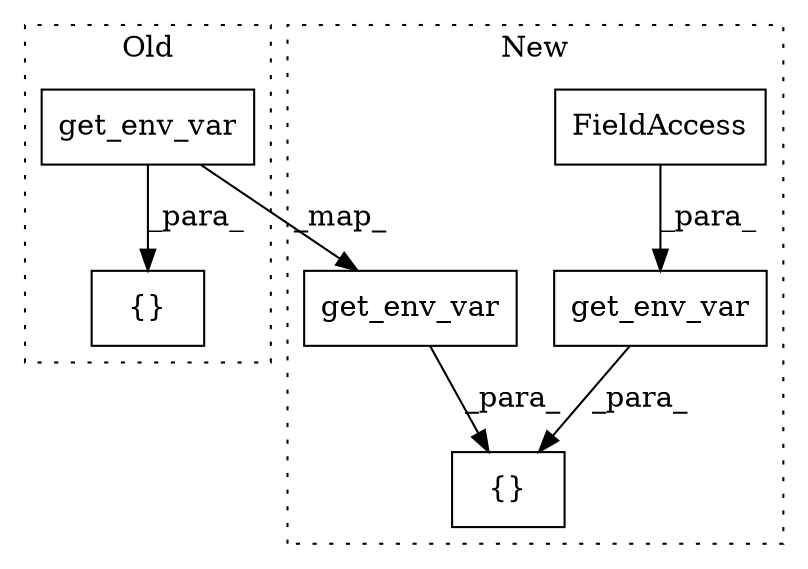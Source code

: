 digraph G {
subgraph cluster0 {
1 [label="get_env_var" a="32" s="2058,2125" l="12,1" shape="box"];
4 [label="{}" a="4" s="1935,2213" l="1,1" shape="box"];
label = "Old";
style="dotted";
}
subgraph cluster1 {
2 [label="get_env_var" a="32" s="2695,2762" l="12,1" shape="box"];
3 [label="{}" a="4" s="2224,2846" l="1,1" shape="box"];
5 [label="get_env_var" a="32" s="2530,2620" l="12,1" shape="box"];
6 [label="FieldAccess" a="22" s="2542" l="43" shape="box"];
label = "New";
style="dotted";
}
1 -> 2 [label="_map_"];
1 -> 4 [label="_para_"];
2 -> 3 [label="_para_"];
5 -> 3 [label="_para_"];
6 -> 5 [label="_para_"];
}